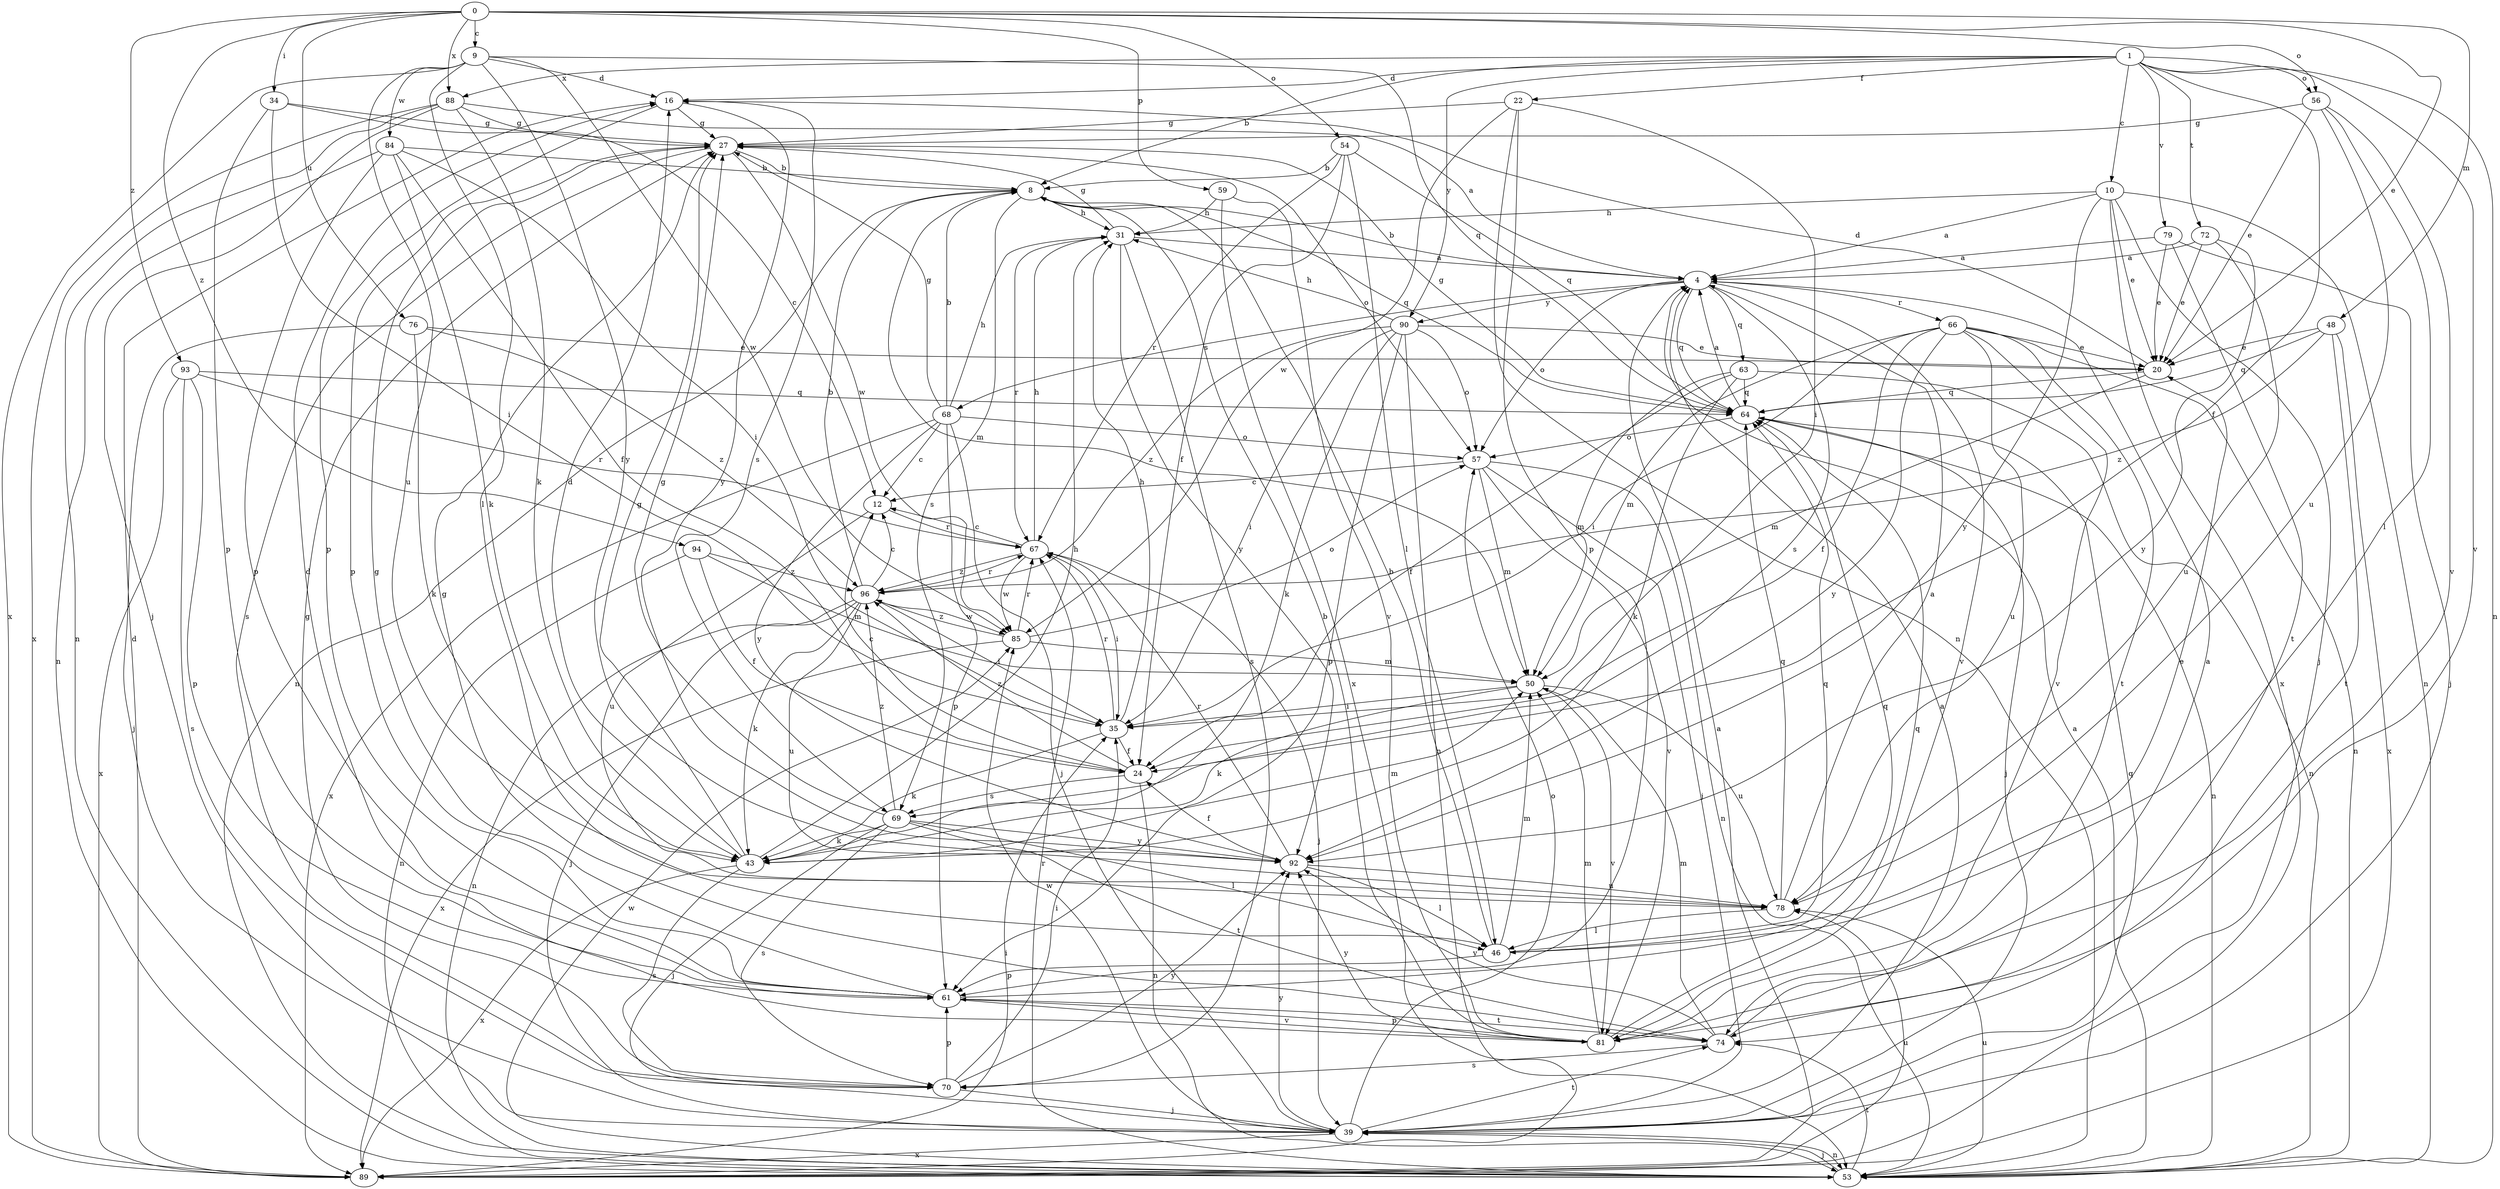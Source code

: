 strict digraph  {
0;
1;
4;
8;
9;
10;
12;
16;
20;
22;
24;
27;
31;
34;
35;
39;
43;
46;
48;
50;
53;
54;
56;
57;
59;
61;
63;
64;
66;
67;
68;
69;
70;
72;
74;
76;
78;
79;
81;
84;
85;
88;
89;
90;
92;
93;
94;
96;
0 -> 9  [label=c];
0 -> 20  [label=e];
0 -> 34  [label=i];
0 -> 48  [label=m];
0 -> 54  [label=o];
0 -> 56  [label=o];
0 -> 59  [label=p];
0 -> 76  [label=u];
0 -> 88  [label=x];
0 -> 93  [label=z];
0 -> 94  [label=z];
1 -> 8  [label=b];
1 -> 10  [label=c];
1 -> 16  [label=d];
1 -> 22  [label=f];
1 -> 24  [label=f];
1 -> 53  [label=n];
1 -> 56  [label=o];
1 -> 72  [label=t];
1 -> 79  [label=v];
1 -> 81  [label=v];
1 -> 88  [label=x];
1 -> 90  [label=y];
4 -> 8  [label=b];
4 -> 57  [label=o];
4 -> 63  [label=q];
4 -> 64  [label=q];
4 -> 66  [label=r];
4 -> 68  [label=s];
4 -> 69  [label=s];
4 -> 81  [label=v];
4 -> 90  [label=y];
8 -> 31  [label=h];
8 -> 50  [label=m];
8 -> 53  [label=n];
8 -> 64  [label=q];
8 -> 69  [label=s];
9 -> 16  [label=d];
9 -> 46  [label=l];
9 -> 64  [label=q];
9 -> 78  [label=u];
9 -> 84  [label=w];
9 -> 85  [label=w];
9 -> 89  [label=x];
9 -> 92  [label=y];
10 -> 4  [label=a];
10 -> 20  [label=e];
10 -> 31  [label=h];
10 -> 39  [label=j];
10 -> 53  [label=n];
10 -> 89  [label=x];
10 -> 92  [label=y];
12 -> 67  [label=r];
12 -> 78  [label=u];
16 -> 27  [label=g];
16 -> 61  [label=p];
16 -> 69  [label=s];
16 -> 92  [label=y];
20 -> 16  [label=d];
20 -> 50  [label=m];
20 -> 64  [label=q];
22 -> 27  [label=g];
22 -> 35  [label=i];
22 -> 53  [label=n];
22 -> 61  [label=p];
22 -> 85  [label=w];
24 -> 12  [label=c];
24 -> 53  [label=n];
24 -> 69  [label=s];
24 -> 96  [label=z];
27 -> 8  [label=b];
27 -> 57  [label=o];
27 -> 61  [label=p];
27 -> 70  [label=s];
27 -> 85  [label=w];
31 -> 4  [label=a];
31 -> 27  [label=g];
31 -> 67  [label=r];
31 -> 70  [label=s];
31 -> 92  [label=y];
34 -> 12  [label=c];
34 -> 27  [label=g];
34 -> 35  [label=i];
34 -> 61  [label=p];
35 -> 24  [label=f];
35 -> 31  [label=h];
35 -> 43  [label=k];
35 -> 67  [label=r];
39 -> 4  [label=a];
39 -> 53  [label=n];
39 -> 57  [label=o];
39 -> 64  [label=q];
39 -> 74  [label=t];
39 -> 85  [label=w];
39 -> 89  [label=x];
39 -> 92  [label=y];
43 -> 16  [label=d];
43 -> 27  [label=g];
43 -> 31  [label=h];
43 -> 50  [label=m];
43 -> 70  [label=s];
43 -> 89  [label=x];
46 -> 8  [label=b];
46 -> 20  [label=e];
46 -> 50  [label=m];
46 -> 61  [label=p];
46 -> 64  [label=q];
48 -> 20  [label=e];
48 -> 64  [label=q];
48 -> 74  [label=t];
48 -> 89  [label=x];
48 -> 96  [label=z];
50 -> 35  [label=i];
50 -> 43  [label=k];
50 -> 78  [label=u];
50 -> 81  [label=v];
53 -> 4  [label=a];
53 -> 39  [label=j];
53 -> 67  [label=r];
53 -> 74  [label=t];
53 -> 78  [label=u];
53 -> 85  [label=w];
54 -> 8  [label=b];
54 -> 24  [label=f];
54 -> 46  [label=l];
54 -> 64  [label=q];
54 -> 67  [label=r];
56 -> 20  [label=e];
56 -> 27  [label=g];
56 -> 46  [label=l];
56 -> 78  [label=u];
56 -> 81  [label=v];
57 -> 12  [label=c];
57 -> 39  [label=j];
57 -> 50  [label=m];
57 -> 53  [label=n];
57 -> 81  [label=v];
59 -> 31  [label=h];
59 -> 81  [label=v];
59 -> 89  [label=x];
61 -> 27  [label=g];
61 -> 64  [label=q];
61 -> 74  [label=t];
61 -> 81  [label=v];
63 -> 24  [label=f];
63 -> 43  [label=k];
63 -> 50  [label=m];
63 -> 53  [label=n];
63 -> 64  [label=q];
64 -> 4  [label=a];
64 -> 27  [label=g];
64 -> 39  [label=j];
64 -> 53  [label=n];
64 -> 57  [label=o];
66 -> 20  [label=e];
66 -> 24  [label=f];
66 -> 35  [label=i];
66 -> 50  [label=m];
66 -> 53  [label=n];
66 -> 74  [label=t];
66 -> 78  [label=u];
66 -> 81  [label=v];
66 -> 92  [label=y];
67 -> 12  [label=c];
67 -> 31  [label=h];
67 -> 35  [label=i];
67 -> 39  [label=j];
67 -> 85  [label=w];
67 -> 96  [label=z];
68 -> 8  [label=b];
68 -> 12  [label=c];
68 -> 27  [label=g];
68 -> 31  [label=h];
68 -> 39  [label=j];
68 -> 57  [label=o];
68 -> 61  [label=p];
68 -> 89  [label=x];
68 -> 92  [label=y];
69 -> 27  [label=g];
69 -> 39  [label=j];
69 -> 43  [label=k];
69 -> 46  [label=l];
69 -> 70  [label=s];
69 -> 74  [label=t];
69 -> 92  [label=y];
69 -> 96  [label=z];
70 -> 27  [label=g];
70 -> 35  [label=i];
70 -> 39  [label=j];
70 -> 61  [label=p];
70 -> 92  [label=y];
72 -> 4  [label=a];
72 -> 20  [label=e];
72 -> 78  [label=u];
72 -> 92  [label=y];
74 -> 4  [label=a];
74 -> 27  [label=g];
74 -> 50  [label=m];
74 -> 70  [label=s];
74 -> 92  [label=y];
76 -> 20  [label=e];
76 -> 39  [label=j];
76 -> 43  [label=k];
76 -> 96  [label=z];
78 -> 4  [label=a];
78 -> 46  [label=l];
78 -> 64  [label=q];
79 -> 4  [label=a];
79 -> 20  [label=e];
79 -> 39  [label=j];
79 -> 74  [label=t];
81 -> 8  [label=b];
81 -> 16  [label=d];
81 -> 50  [label=m];
81 -> 61  [label=p];
81 -> 64  [label=q];
81 -> 92  [label=y];
84 -> 8  [label=b];
84 -> 24  [label=f];
84 -> 35  [label=i];
84 -> 43  [label=k];
84 -> 53  [label=n];
84 -> 61  [label=p];
85 -> 50  [label=m];
85 -> 57  [label=o];
85 -> 67  [label=r];
85 -> 89  [label=x];
85 -> 96  [label=z];
88 -> 4  [label=a];
88 -> 27  [label=g];
88 -> 39  [label=j];
88 -> 43  [label=k];
88 -> 53  [label=n];
88 -> 89  [label=x];
89 -> 4  [label=a];
89 -> 16  [label=d];
89 -> 35  [label=i];
89 -> 78  [label=u];
90 -> 20  [label=e];
90 -> 31  [label=h];
90 -> 35  [label=i];
90 -> 43  [label=k];
90 -> 53  [label=n];
90 -> 57  [label=o];
90 -> 61  [label=p];
90 -> 96  [label=z];
92 -> 24  [label=f];
92 -> 46  [label=l];
92 -> 67  [label=r];
92 -> 78  [label=u];
93 -> 61  [label=p];
93 -> 64  [label=q];
93 -> 67  [label=r];
93 -> 70  [label=s];
93 -> 89  [label=x];
94 -> 24  [label=f];
94 -> 50  [label=m];
94 -> 53  [label=n];
94 -> 96  [label=z];
96 -> 8  [label=b];
96 -> 12  [label=c];
96 -> 35  [label=i];
96 -> 39  [label=j];
96 -> 43  [label=k];
96 -> 53  [label=n];
96 -> 67  [label=r];
96 -> 78  [label=u];
96 -> 85  [label=w];
}
